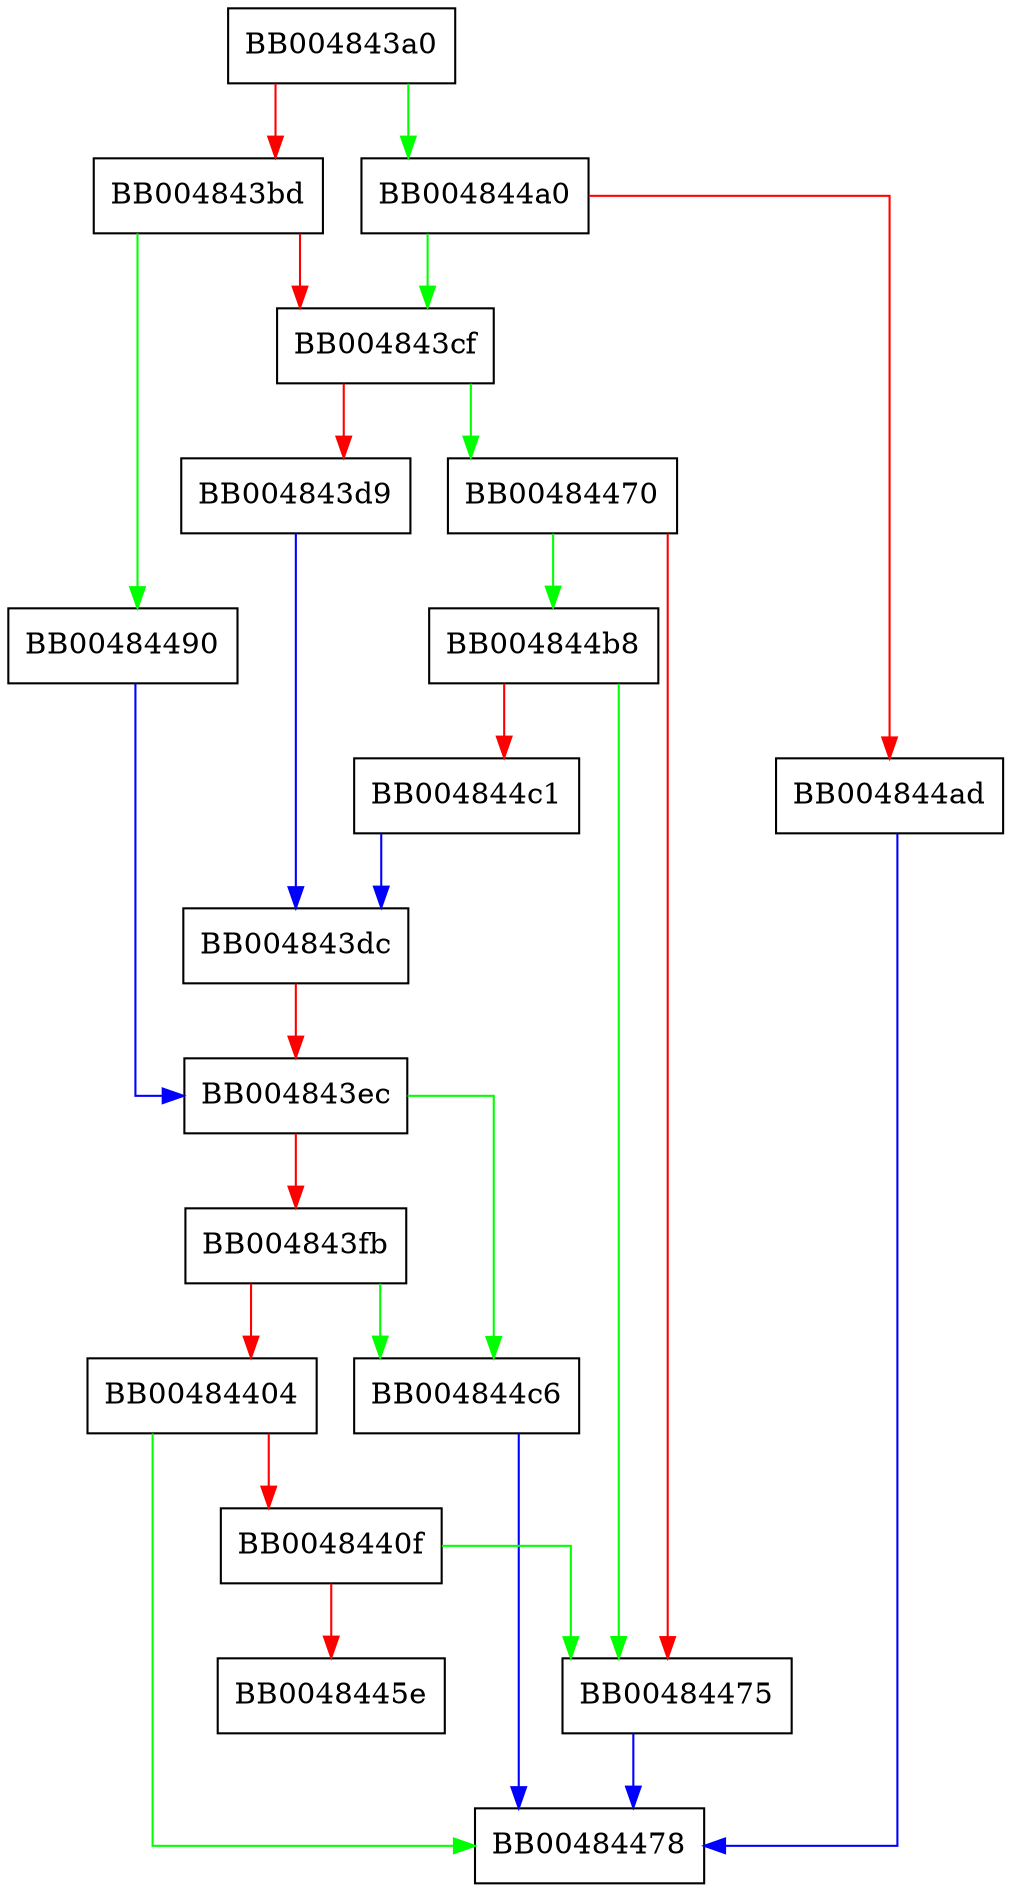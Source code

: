 digraph cmd_Certificate {
  node [shape="box"];
  graph [splines=ortho];
  BB004843a0 -> BB004844a0 [color="green"];
  BB004843a0 -> BB004843bd [color="red"];
  BB004843bd -> BB00484490 [color="green"];
  BB004843bd -> BB004843cf [color="red"];
  BB004843cf -> BB00484470 [color="green"];
  BB004843cf -> BB004843d9 [color="red"];
  BB004843d9 -> BB004843dc [color="blue"];
  BB004843dc -> BB004843ec [color="red"];
  BB004843ec -> BB004844c6 [color="green"];
  BB004843ec -> BB004843fb [color="red"];
  BB004843fb -> BB004844c6 [color="green"];
  BB004843fb -> BB00484404 [color="red"];
  BB00484404 -> BB00484478 [color="green"];
  BB00484404 -> BB0048440f [color="red"];
  BB0048440f -> BB00484475 [color="green"];
  BB0048440f -> BB0048445e [color="red"];
  BB00484470 -> BB004844b8 [color="green"];
  BB00484470 -> BB00484475 [color="red"];
  BB00484475 -> BB00484478 [color="blue"];
  BB00484490 -> BB004843ec [color="blue"];
  BB004844a0 -> BB004843cf [color="green"];
  BB004844a0 -> BB004844ad [color="red"];
  BB004844ad -> BB00484478 [color="blue"];
  BB004844b8 -> BB00484475 [color="green"];
  BB004844b8 -> BB004844c1 [color="red"];
  BB004844c1 -> BB004843dc [color="blue"];
  BB004844c6 -> BB00484478 [color="blue"];
}